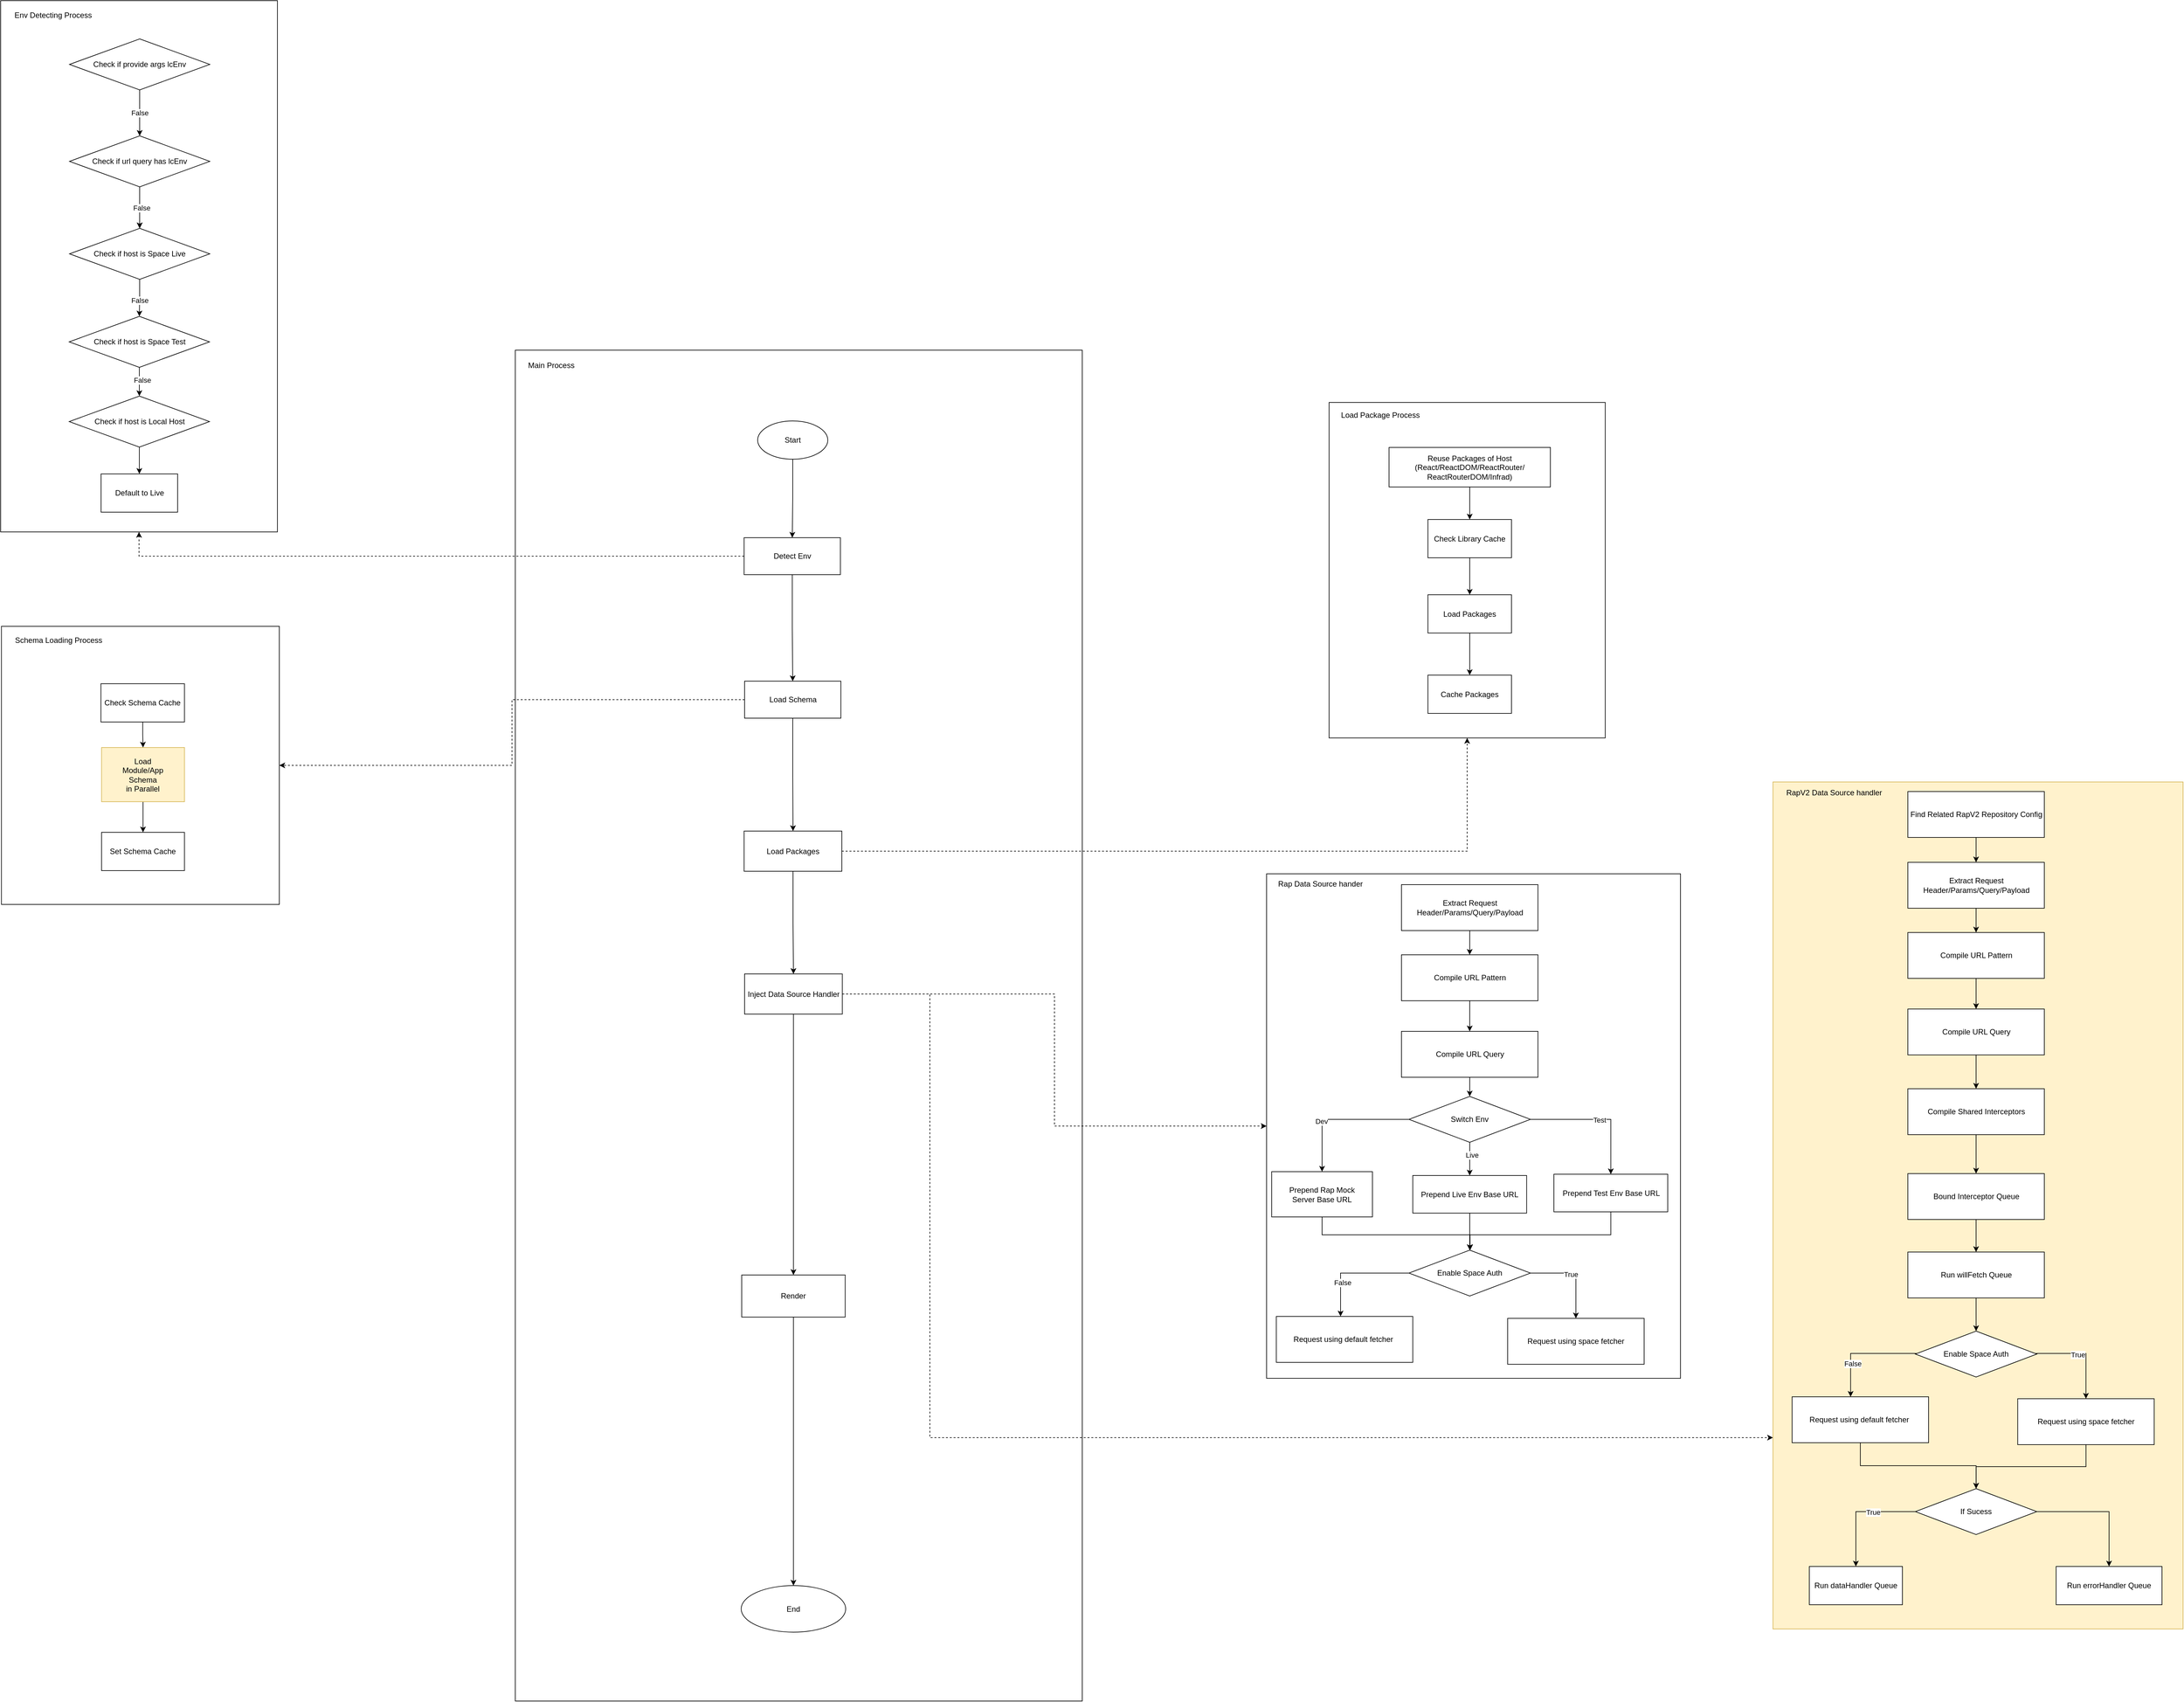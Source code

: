 <mxfile version="21.3.7" type="github">
  <diagram name="Page-1" id="h-ahOq1lyhNz10ORgpAL">
    <mxGraphModel dx="3775" dy="2668" grid="0" gridSize="10" guides="1" tooltips="1" connect="1" arrows="1" fold="1" page="0" pageScale="1" pageWidth="827" pageHeight="1169" math="0" shadow="0">
      <root>
        <mxCell id="0" />
        <mxCell id="1" parent="0" />
        <mxCell id="r_sYGjCmVXQHVw2-_Qh0-180" value="" style="rounded=0;whiteSpace=wrap;html=1;" vertex="1" parent="1">
          <mxGeometry x="-100" y="-488" width="889" height="2118" as="geometry" />
        </mxCell>
        <mxCell id="r_sYGjCmVXQHVw2-_Qh0-10" value="" style="edgeStyle=orthogonalEdgeStyle;rounded=0;orthogonalLoop=1;jettySize=auto;html=1;" edge="1" parent="1" source="r_sYGjCmVXQHVw2-_Qh0-5" target="r_sYGjCmVXQHVw2-_Qh0-9">
          <mxGeometry relative="1" as="geometry" />
        </mxCell>
        <mxCell id="r_sYGjCmVXQHVw2-_Qh0-63" style="edgeStyle=orthogonalEdgeStyle;rounded=0;orthogonalLoop=1;jettySize=auto;html=1;dashed=1;" edge="1" parent="1" source="r_sYGjCmVXQHVw2-_Qh0-5" target="r_sYGjCmVXQHVw2-_Qh0-12">
          <mxGeometry relative="1" as="geometry" />
        </mxCell>
        <mxCell id="r_sYGjCmVXQHVw2-_Qh0-5" value="Load Schema" style="rounded=0;whiteSpace=wrap;html=1;" vertex="1" parent="1">
          <mxGeometry x="259.5" y="31" width="151" height="58" as="geometry" />
        </mxCell>
        <mxCell id="r_sYGjCmVXQHVw2-_Qh0-1" value="Start" style="ellipse;whiteSpace=wrap;html=1;" vertex="1" parent="1">
          <mxGeometry x="280" y="-377" width="110" height="60" as="geometry" />
        </mxCell>
        <mxCell id="r_sYGjCmVXQHVw2-_Qh0-22" style="edgeStyle=orthogonalEdgeStyle;rounded=0;orthogonalLoop=1;jettySize=auto;html=1;dashed=1;" edge="1" parent="1" source="r_sYGjCmVXQHVw2-_Qh0-9" target="r_sYGjCmVXQHVw2-_Qh0-21">
          <mxGeometry relative="1" as="geometry" />
        </mxCell>
        <mxCell id="r_sYGjCmVXQHVw2-_Qh0-67" value="" style="edgeStyle=orthogonalEdgeStyle;rounded=0;orthogonalLoop=1;jettySize=auto;html=1;" edge="1" parent="1" source="r_sYGjCmVXQHVw2-_Qh0-9" target="r_sYGjCmVXQHVw2-_Qh0-66">
          <mxGeometry relative="1" as="geometry" />
        </mxCell>
        <mxCell id="r_sYGjCmVXQHVw2-_Qh0-9" value="Load Packages" style="rounded=0;whiteSpace=wrap;html=1;" vertex="1" parent="1">
          <mxGeometry x="258.75" y="266" width="153.25" height="63" as="geometry" />
        </mxCell>
        <mxCell id="r_sYGjCmVXQHVw2-_Qh0-12" value="" style="rounded=0;whiteSpace=wrap;html=1;" vertex="1" parent="1">
          <mxGeometry x="-905.75" y="-55" width="435.75" height="436" as="geometry" />
        </mxCell>
        <mxCell id="r_sYGjCmVXQHVw2-_Qh0-20" value="" style="edgeStyle=orthogonalEdgeStyle;rounded=0;orthogonalLoop=1;jettySize=auto;html=1;" edge="1" parent="1" source="r_sYGjCmVXQHVw2-_Qh0-13" target="r_sYGjCmVXQHVw2-_Qh0-19">
          <mxGeometry relative="1" as="geometry" />
        </mxCell>
        <mxCell id="r_sYGjCmVXQHVw2-_Qh0-13" value="Load &lt;br&gt;Module/App&lt;br&gt;Schema&lt;br&gt;in Parallel" style="rounded=0;whiteSpace=wrap;html=1;fillColor=#fff2cc;strokeColor=#d6b656;" vertex="1" parent="1">
          <mxGeometry x="-748.75" y="135" width="130" height="85" as="geometry" />
        </mxCell>
        <mxCell id="r_sYGjCmVXQHVw2-_Qh0-16" style="edgeStyle=orthogonalEdgeStyle;rounded=0;orthogonalLoop=1;jettySize=auto;html=1;" edge="1" parent="1" source="r_sYGjCmVXQHVw2-_Qh0-15" target="r_sYGjCmVXQHVw2-_Qh0-13">
          <mxGeometry relative="1" as="geometry" />
        </mxCell>
        <mxCell id="r_sYGjCmVXQHVw2-_Qh0-15" value="Check Schema Cache" style="rounded=0;whiteSpace=wrap;html=1;" vertex="1" parent="1">
          <mxGeometry x="-749.75" y="35" width="131" height="60" as="geometry" />
        </mxCell>
        <mxCell id="r_sYGjCmVXQHVw2-_Qh0-19" value="Set Schema Cache" style="rounded=0;whiteSpace=wrap;html=1;" vertex="1" parent="1">
          <mxGeometry x="-748.75" y="268" width="130" height="60" as="geometry" />
        </mxCell>
        <mxCell id="r_sYGjCmVXQHVw2-_Qh0-21" value="" style="rounded=0;whiteSpace=wrap;html=1;" vertex="1" parent="1">
          <mxGeometry x="1176" y="-406" width="433" height="526" as="geometry" />
        </mxCell>
        <mxCell id="r_sYGjCmVXQHVw2-_Qh0-27" style="edgeStyle=orthogonalEdgeStyle;rounded=0;orthogonalLoop=1;jettySize=auto;html=1;" edge="1" parent="1" source="r_sYGjCmVXQHVw2-_Qh0-23" target="r_sYGjCmVXQHVw2-_Qh0-26">
          <mxGeometry relative="1" as="geometry" />
        </mxCell>
        <mxCell id="r_sYGjCmVXQHVw2-_Qh0-23" value="Check Library Cache" style="rounded=0;whiteSpace=wrap;html=1;" vertex="1" parent="1">
          <mxGeometry x="1331" y="-222.5" width="131" height="60" as="geometry" />
        </mxCell>
        <mxCell id="r_sYGjCmVXQHVw2-_Qh0-25" style="edgeStyle=orthogonalEdgeStyle;rounded=0;orthogonalLoop=1;jettySize=auto;html=1;entryX=0.5;entryY=0;entryDx=0;entryDy=0;" edge="1" parent="1" source="r_sYGjCmVXQHVw2-_Qh0-24" target="r_sYGjCmVXQHVw2-_Qh0-23">
          <mxGeometry relative="1" as="geometry" />
        </mxCell>
        <mxCell id="r_sYGjCmVXQHVw2-_Qh0-24" value="Reuse Packages of Host&lt;br&gt;(React/ReactDOM/ReactRouter/&lt;br&gt;ReactRouterDOM/Infrad)" style="rounded=0;whiteSpace=wrap;html=1;" vertex="1" parent="1">
          <mxGeometry x="1270" y="-335.5" width="253" height="62" as="geometry" />
        </mxCell>
        <mxCell id="r_sYGjCmVXQHVw2-_Qh0-29" style="edgeStyle=orthogonalEdgeStyle;rounded=0;orthogonalLoop=1;jettySize=auto;html=1;entryX=0.5;entryY=0;entryDx=0;entryDy=0;" edge="1" parent="1" source="r_sYGjCmVXQHVw2-_Qh0-26" target="r_sYGjCmVXQHVw2-_Qh0-28">
          <mxGeometry relative="1" as="geometry" />
        </mxCell>
        <mxCell id="r_sYGjCmVXQHVw2-_Qh0-26" value="Load Packages" style="rounded=0;whiteSpace=wrap;html=1;" vertex="1" parent="1">
          <mxGeometry x="1331" y="-104.5" width="131" height="60" as="geometry" />
        </mxCell>
        <mxCell id="r_sYGjCmVXQHVw2-_Qh0-28" value="Cache Packages" style="rounded=0;whiteSpace=wrap;html=1;" vertex="1" parent="1">
          <mxGeometry x="1331" y="21.5" width="131" height="60" as="geometry" />
        </mxCell>
        <mxCell id="r_sYGjCmVXQHVw2-_Qh0-31" value="" style="edgeStyle=orthogonalEdgeStyle;rounded=0;orthogonalLoop=1;jettySize=auto;html=1;" edge="1" parent="1" source="r_sYGjCmVXQHVw2-_Qh0-1" target="r_sYGjCmVXQHVw2-_Qh0-30">
          <mxGeometry relative="1" as="geometry">
            <mxPoint x="335" y="-317" as="sourcePoint" />
            <mxPoint x="335" y="139" as="targetPoint" />
          </mxGeometry>
        </mxCell>
        <mxCell id="r_sYGjCmVXQHVw2-_Qh0-32" style="edgeStyle=orthogonalEdgeStyle;rounded=0;orthogonalLoop=1;jettySize=auto;html=1;" edge="1" parent="1" source="r_sYGjCmVXQHVw2-_Qh0-30" target="r_sYGjCmVXQHVw2-_Qh0-5">
          <mxGeometry relative="1" as="geometry" />
        </mxCell>
        <mxCell id="r_sYGjCmVXQHVw2-_Qh0-34" style="edgeStyle=orthogonalEdgeStyle;rounded=0;orthogonalLoop=1;jettySize=auto;html=1;dashed=1;" edge="1" parent="1" source="r_sYGjCmVXQHVw2-_Qh0-30" target="r_sYGjCmVXQHVw2-_Qh0-33">
          <mxGeometry relative="1" as="geometry" />
        </mxCell>
        <mxCell id="r_sYGjCmVXQHVw2-_Qh0-30" value="Detect Env" style="rounded=0;whiteSpace=wrap;html=1;" vertex="1" parent="1">
          <mxGeometry x="258.75" y="-194" width="151" height="58" as="geometry" />
        </mxCell>
        <mxCell id="r_sYGjCmVXQHVw2-_Qh0-33" value="" style="rounded=0;whiteSpace=wrap;html=1;" vertex="1" parent="1">
          <mxGeometry x="-907" y="-1036" width="434" height="833" as="geometry" />
        </mxCell>
        <mxCell id="r_sYGjCmVXQHVw2-_Qh0-46" value="False" style="edgeStyle=orthogonalEdgeStyle;rounded=0;orthogonalLoop=1;jettySize=auto;html=1;" edge="1" parent="1" source="r_sYGjCmVXQHVw2-_Qh0-42" target="r_sYGjCmVXQHVw2-_Qh0-45">
          <mxGeometry relative="1" as="geometry" />
        </mxCell>
        <mxCell id="r_sYGjCmVXQHVw2-_Qh0-42" value="Check if provide args lcEnv" style="rhombus;whiteSpace=wrap;html=1;" vertex="1" parent="1">
          <mxGeometry x="-799" y="-976" width="220" height="80" as="geometry" />
        </mxCell>
        <mxCell id="r_sYGjCmVXQHVw2-_Qh0-48" value="" style="edgeStyle=orthogonalEdgeStyle;rounded=0;orthogonalLoop=1;jettySize=auto;html=1;" edge="1" parent="1" source="r_sYGjCmVXQHVw2-_Qh0-45" target="r_sYGjCmVXQHVw2-_Qh0-47">
          <mxGeometry relative="1" as="geometry" />
        </mxCell>
        <mxCell id="r_sYGjCmVXQHVw2-_Qh0-53" value="" style="edgeStyle=orthogonalEdgeStyle;rounded=0;orthogonalLoop=1;jettySize=auto;html=1;" edge="1" parent="1" source="r_sYGjCmVXQHVw2-_Qh0-45" target="r_sYGjCmVXQHVw2-_Qh0-47">
          <mxGeometry relative="1" as="geometry" />
        </mxCell>
        <mxCell id="r_sYGjCmVXQHVw2-_Qh0-54" value="False" style="edgeLabel;html=1;align=center;verticalAlign=middle;resizable=0;points=[];" vertex="1" connectable="0" parent="r_sYGjCmVXQHVw2-_Qh0-53">
          <mxGeometry x="0.015" y="3" relative="1" as="geometry">
            <mxPoint as="offset" />
          </mxGeometry>
        </mxCell>
        <mxCell id="r_sYGjCmVXQHVw2-_Qh0-45" value="Check if url query has lcEnv" style="rhombus;whiteSpace=wrap;html=1;" vertex="1" parent="1">
          <mxGeometry x="-799" y="-824" width="220" height="80" as="geometry" />
        </mxCell>
        <mxCell id="r_sYGjCmVXQHVw2-_Qh0-50" value="" style="edgeStyle=orthogonalEdgeStyle;rounded=0;orthogonalLoop=1;jettySize=auto;html=1;" edge="1" parent="1" source="r_sYGjCmVXQHVw2-_Qh0-47" target="r_sYGjCmVXQHVw2-_Qh0-49">
          <mxGeometry relative="1" as="geometry" />
        </mxCell>
        <mxCell id="r_sYGjCmVXQHVw2-_Qh0-55" value="False" style="edgeLabel;html=1;align=center;verticalAlign=middle;resizable=0;points=[];" vertex="1" connectable="0" parent="r_sYGjCmVXQHVw2-_Qh0-50">
          <mxGeometry x="0.111" relative="1" as="geometry">
            <mxPoint y="1" as="offset" />
          </mxGeometry>
        </mxCell>
        <mxCell id="r_sYGjCmVXQHVw2-_Qh0-47" value="Check if host is Space Live" style="rhombus;whiteSpace=wrap;html=1;" vertex="1" parent="1">
          <mxGeometry x="-799" y="-679" width="220" height="80" as="geometry" />
        </mxCell>
        <mxCell id="r_sYGjCmVXQHVw2-_Qh0-52" value="" style="edgeStyle=orthogonalEdgeStyle;rounded=0;orthogonalLoop=1;jettySize=auto;html=1;" edge="1" parent="1" source="r_sYGjCmVXQHVw2-_Qh0-49" target="r_sYGjCmVXQHVw2-_Qh0-51">
          <mxGeometry relative="1" as="geometry" />
        </mxCell>
        <mxCell id="r_sYGjCmVXQHVw2-_Qh0-56" value="False" style="edgeLabel;html=1;align=center;verticalAlign=middle;resizable=0;points=[];" vertex="1" connectable="0" parent="r_sYGjCmVXQHVw2-_Qh0-52">
          <mxGeometry x="-0.111" y="4" relative="1" as="geometry">
            <mxPoint as="offset" />
          </mxGeometry>
        </mxCell>
        <mxCell id="r_sYGjCmVXQHVw2-_Qh0-49" value="Check if host is Space Test" style="rhombus;whiteSpace=wrap;html=1;" vertex="1" parent="1">
          <mxGeometry x="-799.5" y="-541" width="220" height="80" as="geometry" />
        </mxCell>
        <mxCell id="r_sYGjCmVXQHVw2-_Qh0-61" value="" style="edgeStyle=orthogonalEdgeStyle;rounded=0;orthogonalLoop=1;jettySize=auto;html=1;" edge="1" parent="1" source="r_sYGjCmVXQHVw2-_Qh0-51" target="r_sYGjCmVXQHVw2-_Qh0-60">
          <mxGeometry relative="1" as="geometry" />
        </mxCell>
        <mxCell id="r_sYGjCmVXQHVw2-_Qh0-51" value="Check if host is Local Host" style="rhombus;whiteSpace=wrap;html=1;" vertex="1" parent="1">
          <mxGeometry x="-799.5" y="-416" width="220" height="80" as="geometry" />
        </mxCell>
        <mxCell id="r_sYGjCmVXQHVw2-_Qh0-60" value="Default to Live" style="whiteSpace=wrap;html=1;" vertex="1" parent="1">
          <mxGeometry x="-749.5" y="-294" width="120" height="60" as="geometry" />
        </mxCell>
        <mxCell id="r_sYGjCmVXQHVw2-_Qh0-69" style="edgeStyle=orthogonalEdgeStyle;rounded=0;orthogonalLoop=1;jettySize=auto;html=1;dashed=1;" edge="1" parent="1" source="r_sYGjCmVXQHVw2-_Qh0-66" target="r_sYGjCmVXQHVw2-_Qh0-68">
          <mxGeometry relative="1" as="geometry" />
        </mxCell>
        <mxCell id="r_sYGjCmVXQHVw2-_Qh0-128" style="edgeStyle=orthogonalEdgeStyle;rounded=0;orthogonalLoop=1;jettySize=auto;html=1;dashed=1;" edge="1" parent="1" source="r_sYGjCmVXQHVw2-_Qh0-66" target="r_sYGjCmVXQHVw2-_Qh0-100">
          <mxGeometry relative="1" as="geometry">
            <Array as="points">
              <mxPoint x="550" y="522" />
              <mxPoint x="550" y="1217" />
            </Array>
          </mxGeometry>
        </mxCell>
        <mxCell id="r_sYGjCmVXQHVw2-_Qh0-177" value="" style="edgeStyle=orthogonalEdgeStyle;rounded=0;orthogonalLoop=1;jettySize=auto;html=1;" edge="1" parent="1" source="r_sYGjCmVXQHVw2-_Qh0-66" target="r_sYGjCmVXQHVw2-_Qh0-176">
          <mxGeometry relative="1" as="geometry" />
        </mxCell>
        <mxCell id="r_sYGjCmVXQHVw2-_Qh0-66" value="Inject Data Source Handler" style="rounded=0;whiteSpace=wrap;html=1;" vertex="1" parent="1">
          <mxGeometry x="259.5" y="490" width="153.25" height="63" as="geometry" />
        </mxCell>
        <mxCell id="r_sYGjCmVXQHVw2-_Qh0-68" value="" style="rounded=0;whiteSpace=wrap;html=1;" vertex="1" parent="1">
          <mxGeometry x="1078" y="333" width="649" height="791" as="geometry" />
        </mxCell>
        <mxCell id="r_sYGjCmVXQHVw2-_Qh0-70" value="Rap Data Source hander" style="text;strokeColor=none;align=center;fillColor=none;html=1;verticalAlign=middle;whiteSpace=wrap;rounded=0;" vertex="1" parent="1">
          <mxGeometry x="1081" y="335" width="163" height="27" as="geometry" />
        </mxCell>
        <mxCell id="r_sYGjCmVXQHVw2-_Qh0-80" style="edgeStyle=orthogonalEdgeStyle;rounded=0;orthogonalLoop=1;jettySize=auto;html=1;exitX=0;exitY=0.5;exitDx=0;exitDy=0;" edge="1" parent="1" source="r_sYGjCmVXQHVw2-_Qh0-71" target="r_sYGjCmVXQHVw2-_Qh0-79">
          <mxGeometry relative="1" as="geometry" />
        </mxCell>
        <mxCell id="r_sYGjCmVXQHVw2-_Qh0-81" value="Dev" style="edgeLabel;html=1;align=center;verticalAlign=middle;resizable=0;points=[];" vertex="1" connectable="0" parent="r_sYGjCmVXQHVw2-_Qh0-80">
          <mxGeometry x="0.27" y="-1" relative="1" as="geometry">
            <mxPoint as="offset" />
          </mxGeometry>
        </mxCell>
        <mxCell id="r_sYGjCmVXQHVw2-_Qh0-83" style="edgeStyle=orthogonalEdgeStyle;rounded=0;orthogonalLoop=1;jettySize=auto;html=1;" edge="1" parent="1" source="r_sYGjCmVXQHVw2-_Qh0-71" target="r_sYGjCmVXQHVw2-_Qh0-82">
          <mxGeometry relative="1" as="geometry" />
        </mxCell>
        <mxCell id="r_sYGjCmVXQHVw2-_Qh0-87" value="Live" style="edgeLabel;html=1;align=center;verticalAlign=middle;resizable=0;points=[];" vertex="1" connectable="0" parent="r_sYGjCmVXQHVw2-_Qh0-83">
          <mxGeometry x="-0.231" y="3" relative="1" as="geometry">
            <mxPoint as="offset" />
          </mxGeometry>
        </mxCell>
        <mxCell id="r_sYGjCmVXQHVw2-_Qh0-85" style="edgeStyle=orthogonalEdgeStyle;rounded=0;orthogonalLoop=1;jettySize=auto;html=1;" edge="1" parent="1" source="r_sYGjCmVXQHVw2-_Qh0-71" target="r_sYGjCmVXQHVw2-_Qh0-84">
          <mxGeometry relative="1" as="geometry" />
        </mxCell>
        <mxCell id="r_sYGjCmVXQHVw2-_Qh0-86" value="Test" style="edgeLabel;html=1;align=center;verticalAlign=middle;resizable=0;points=[];" vertex="1" connectable="0" parent="r_sYGjCmVXQHVw2-_Qh0-85">
          <mxGeometry x="0.02" y="-1" relative="1" as="geometry">
            <mxPoint as="offset" />
          </mxGeometry>
        </mxCell>
        <mxCell id="r_sYGjCmVXQHVw2-_Qh0-71" value="Switch Env" style="rhombus;whiteSpace=wrap;html=1;" vertex="1" parent="1">
          <mxGeometry x="1301.25" y="682" width="190.5" height="72" as="geometry" />
        </mxCell>
        <mxCell id="r_sYGjCmVXQHVw2-_Qh0-77" style="edgeStyle=orthogonalEdgeStyle;rounded=0;orthogonalLoop=1;jettySize=auto;html=1;" edge="1" parent="1" source="r_sYGjCmVXQHVw2-_Qh0-72" target="r_sYGjCmVXQHVw2-_Qh0-76">
          <mxGeometry relative="1" as="geometry" />
        </mxCell>
        <mxCell id="r_sYGjCmVXQHVw2-_Qh0-72" value="Compile URL Pattern" style="rounded=0;whiteSpace=wrap;html=1;" vertex="1" parent="1">
          <mxGeometry x="1289.5" y="460" width="214" height="72" as="geometry" />
        </mxCell>
        <mxCell id="r_sYGjCmVXQHVw2-_Qh0-74" value="" style="edgeStyle=orthogonalEdgeStyle;rounded=0;orthogonalLoop=1;jettySize=auto;html=1;" edge="1" parent="1" source="r_sYGjCmVXQHVw2-_Qh0-73" target="r_sYGjCmVXQHVw2-_Qh0-72">
          <mxGeometry relative="1" as="geometry" />
        </mxCell>
        <mxCell id="r_sYGjCmVXQHVw2-_Qh0-73" value="Extract Request Header/Params/Query/Payload" style="rounded=0;whiteSpace=wrap;html=1;" vertex="1" parent="1">
          <mxGeometry x="1289.5" y="350" width="214" height="72" as="geometry" />
        </mxCell>
        <mxCell id="r_sYGjCmVXQHVw2-_Qh0-78" style="edgeStyle=orthogonalEdgeStyle;rounded=0;orthogonalLoop=1;jettySize=auto;html=1;" edge="1" parent="1" source="r_sYGjCmVXQHVw2-_Qh0-76" target="r_sYGjCmVXQHVw2-_Qh0-71">
          <mxGeometry relative="1" as="geometry" />
        </mxCell>
        <mxCell id="r_sYGjCmVXQHVw2-_Qh0-76" value="Compile URL Query" style="rounded=0;whiteSpace=wrap;html=1;" vertex="1" parent="1">
          <mxGeometry x="1289.5" y="580" width="214" height="72" as="geometry" />
        </mxCell>
        <mxCell id="r_sYGjCmVXQHVw2-_Qh0-90" style="edgeStyle=orthogonalEdgeStyle;rounded=0;orthogonalLoop=1;jettySize=auto;html=1;" edge="1" parent="1" source="r_sYGjCmVXQHVw2-_Qh0-79" target="r_sYGjCmVXQHVw2-_Qh0-89">
          <mxGeometry relative="1" as="geometry">
            <Array as="points">
              <mxPoint x="1165" y="899" />
              <mxPoint x="1397" y="899" />
            </Array>
          </mxGeometry>
        </mxCell>
        <mxCell id="r_sYGjCmVXQHVw2-_Qh0-79" value="Prepend Rap Mock &lt;br&gt;Server Base URL" style="rounded=0;whiteSpace=wrap;html=1;" vertex="1" parent="1">
          <mxGeometry x="1086" y="800" width="158" height="71" as="geometry" />
        </mxCell>
        <mxCell id="r_sYGjCmVXQHVw2-_Qh0-92" style="edgeStyle=orthogonalEdgeStyle;rounded=0;orthogonalLoop=1;jettySize=auto;html=1;" edge="1" parent="1" source="r_sYGjCmVXQHVw2-_Qh0-82" target="r_sYGjCmVXQHVw2-_Qh0-89">
          <mxGeometry relative="1" as="geometry" />
        </mxCell>
        <mxCell id="r_sYGjCmVXQHVw2-_Qh0-82" value="Prepend Live Env Base URL" style="rounded=0;whiteSpace=wrap;html=1;" vertex="1" parent="1">
          <mxGeometry x="1307.25" y="806" width="178.5" height="59" as="geometry" />
        </mxCell>
        <mxCell id="r_sYGjCmVXQHVw2-_Qh0-94" style="edgeStyle=orthogonalEdgeStyle;rounded=0;orthogonalLoop=1;jettySize=auto;html=1;" edge="1" parent="1" source="r_sYGjCmVXQHVw2-_Qh0-84" target="r_sYGjCmVXQHVw2-_Qh0-89">
          <mxGeometry relative="1" as="geometry">
            <Array as="points">
              <mxPoint x="1618" y="899" />
              <mxPoint x="1397" y="899" />
            </Array>
          </mxGeometry>
        </mxCell>
        <mxCell id="r_sYGjCmVXQHVw2-_Qh0-84" value="Prepend Test Env Base URL" style="rounded=0;whiteSpace=wrap;html=1;" vertex="1" parent="1">
          <mxGeometry x="1528.5" y="804" width="178.5" height="59" as="geometry" />
        </mxCell>
        <mxCell id="r_sYGjCmVXQHVw2-_Qh0-88" value="Request using space fetcher" style="rounded=0;whiteSpace=wrap;html=1;" vertex="1" parent="1">
          <mxGeometry x="1456" y="1030" width="214" height="72" as="geometry" />
        </mxCell>
        <mxCell id="r_sYGjCmVXQHVw2-_Qh0-98" style="edgeStyle=orthogonalEdgeStyle;rounded=0;orthogonalLoop=1;jettySize=auto;html=1;" edge="1" parent="1" source="r_sYGjCmVXQHVw2-_Qh0-89" target="r_sYGjCmVXQHVw2-_Qh0-88">
          <mxGeometry relative="1" as="geometry">
            <Array as="points">
              <mxPoint x="1563" y="959" />
            </Array>
          </mxGeometry>
        </mxCell>
        <mxCell id="r_sYGjCmVXQHVw2-_Qh0-99" value="True" style="edgeLabel;html=1;align=center;verticalAlign=middle;resizable=0;points=[];" vertex="1" connectable="0" parent="r_sYGjCmVXQHVw2-_Qh0-98">
          <mxGeometry x="-0.111" y="-2" relative="1" as="geometry">
            <mxPoint as="offset" />
          </mxGeometry>
        </mxCell>
        <mxCell id="r_sYGjCmVXQHVw2-_Qh0-158" style="edgeStyle=orthogonalEdgeStyle;rounded=0;orthogonalLoop=1;jettySize=auto;html=1;" edge="1" parent="1" source="r_sYGjCmVXQHVw2-_Qh0-89" target="r_sYGjCmVXQHVw2-_Qh0-95">
          <mxGeometry relative="1" as="geometry">
            <Array as="points">
              <mxPoint x="1194" y="959" />
            </Array>
          </mxGeometry>
        </mxCell>
        <mxCell id="r_sYGjCmVXQHVw2-_Qh0-159" value="False" style="edgeLabel;html=1;align=center;verticalAlign=middle;resizable=0;points=[];" vertex="1" connectable="0" parent="r_sYGjCmVXQHVw2-_Qh0-158">
          <mxGeometry x="0.387" y="3" relative="1" as="geometry">
            <mxPoint as="offset" />
          </mxGeometry>
        </mxCell>
        <mxCell id="r_sYGjCmVXQHVw2-_Qh0-89" value="Enable Space Auth" style="rhombus;whiteSpace=wrap;html=1;" vertex="1" parent="1">
          <mxGeometry x="1301.25" y="923" width="190.5" height="72" as="geometry" />
        </mxCell>
        <mxCell id="r_sYGjCmVXQHVw2-_Qh0-95" value="Request using default fetcher&amp;nbsp;" style="rounded=0;whiteSpace=wrap;html=1;" vertex="1" parent="1">
          <mxGeometry x="1093.25" y="1027" width="214" height="72" as="geometry" />
        </mxCell>
        <mxCell id="r_sYGjCmVXQHVw2-_Qh0-100" value="" style="rounded=0;whiteSpace=wrap;html=1;fillColor=#fff2cc;strokeColor=#d6b656;" vertex="1" parent="1">
          <mxGeometry x="1872" y="189" width="643" height="1328" as="geometry" />
        </mxCell>
        <mxCell id="r_sYGjCmVXQHVw2-_Qh0-101" value="RapV2 Data Source handler" style="text;strokeColor=none;align=center;fillColor=none;html=1;verticalAlign=middle;whiteSpace=wrap;rounded=0;" vertex="1" parent="1">
          <mxGeometry x="1877" y="191" width="182" height="30" as="geometry" />
        </mxCell>
        <mxCell id="r_sYGjCmVXQHVw2-_Qh0-147" style="edgeStyle=orthogonalEdgeStyle;rounded=0;orthogonalLoop=1;jettySize=auto;html=1;" edge="1" parent="1" source="r_sYGjCmVXQHVw2-_Qh0-110" target="r_sYGjCmVXQHVw2-_Qh0-114">
          <mxGeometry relative="1" as="geometry" />
        </mxCell>
        <mxCell id="r_sYGjCmVXQHVw2-_Qh0-110" value="Compile URL Pattern" style="rounded=0;whiteSpace=wrap;html=1;" vertex="1" parent="1">
          <mxGeometry x="2083.5" y="425" width="214" height="72" as="geometry" />
        </mxCell>
        <mxCell id="r_sYGjCmVXQHVw2-_Qh0-111" value="" style="edgeStyle=orthogonalEdgeStyle;rounded=0;orthogonalLoop=1;jettySize=auto;html=1;" edge="1" parent="1" source="r_sYGjCmVXQHVw2-_Qh0-112" target="r_sYGjCmVXQHVw2-_Qh0-110">
          <mxGeometry relative="1" as="geometry" />
        </mxCell>
        <mxCell id="r_sYGjCmVXQHVw2-_Qh0-112" value="Extract Request Header/Params/Query/Payload" style="rounded=0;whiteSpace=wrap;html=1;" vertex="1" parent="1">
          <mxGeometry x="2083.5" y="315" width="214" height="72" as="geometry" />
        </mxCell>
        <mxCell id="r_sYGjCmVXQHVw2-_Qh0-149" value="" style="edgeStyle=orthogonalEdgeStyle;rounded=0;orthogonalLoop=1;jettySize=auto;html=1;" edge="1" parent="1" source="r_sYGjCmVXQHVw2-_Qh0-114" target="r_sYGjCmVXQHVw2-_Qh0-148">
          <mxGeometry relative="1" as="geometry" />
        </mxCell>
        <mxCell id="r_sYGjCmVXQHVw2-_Qh0-114" value="Compile URL Query" style="rounded=0;whiteSpace=wrap;html=1;" vertex="1" parent="1">
          <mxGeometry x="2083.5" y="545" width="214" height="72" as="geometry" />
        </mxCell>
        <mxCell id="r_sYGjCmVXQHVw2-_Qh0-122" style="edgeStyle=orthogonalEdgeStyle;rounded=0;orthogonalLoop=1;jettySize=auto;html=1;" edge="1" parent="1" target="r_sYGjCmVXQHVw2-_Qh0-127">
          <mxGeometry relative="1" as="geometry">
            <Array as="points">
              <mxPoint x="1619" y="1807" />
            </Array>
            <mxPoint x="1701.542" y="1807" as="sourcePoint" />
          </mxGeometry>
        </mxCell>
        <mxCell id="r_sYGjCmVXQHVw2-_Qh0-123" value="False" style="edgeLabel;html=1;align=center;verticalAlign=middle;resizable=0;points=[];" vertex="1" connectable="0" parent="r_sYGjCmVXQHVw2-_Qh0-122">
          <mxGeometry x="-0.247" y="4" relative="1" as="geometry">
            <mxPoint as="offset" />
          </mxGeometry>
        </mxCell>
        <mxCell id="r_sYGjCmVXQHVw2-_Qh0-124" style="edgeStyle=orthogonalEdgeStyle;rounded=0;orthogonalLoop=1;jettySize=auto;html=1;" edge="1" parent="1" target="r_sYGjCmVXQHVw2-_Qh0-121">
          <mxGeometry relative="1" as="geometry">
            <Array as="points">
              <mxPoint x="1958" y="1809" />
            </Array>
            <mxPoint x="1886.75" y="1809" as="sourcePoint" />
          </mxGeometry>
        </mxCell>
        <mxCell id="r_sYGjCmVXQHVw2-_Qh0-125" value="True" style="edgeLabel;html=1;align=center;verticalAlign=middle;resizable=0;points=[];" vertex="1" connectable="0" parent="r_sYGjCmVXQHVw2-_Qh0-124">
          <mxGeometry x="-0.111" y="-2" relative="1" as="geometry">
            <mxPoint as="offset" />
          </mxGeometry>
        </mxCell>
        <mxCell id="r_sYGjCmVXQHVw2-_Qh0-146" style="edgeStyle=orthogonalEdgeStyle;rounded=0;orthogonalLoop=1;jettySize=auto;html=1;" edge="1" parent="1" source="r_sYGjCmVXQHVw2-_Qh0-145" target="r_sYGjCmVXQHVw2-_Qh0-112">
          <mxGeometry relative="1" as="geometry" />
        </mxCell>
        <mxCell id="r_sYGjCmVXQHVw2-_Qh0-145" value="Find Related RapV2 Repository Config" style="rounded=0;whiteSpace=wrap;html=1;" vertex="1" parent="1">
          <mxGeometry x="2083.5" y="204" width="214" height="72" as="geometry" />
        </mxCell>
        <mxCell id="r_sYGjCmVXQHVw2-_Qh0-152" value="" style="edgeStyle=orthogonalEdgeStyle;rounded=0;orthogonalLoop=1;jettySize=auto;html=1;" edge="1" parent="1" source="r_sYGjCmVXQHVw2-_Qh0-148" target="r_sYGjCmVXQHVw2-_Qh0-151">
          <mxGeometry relative="1" as="geometry" />
        </mxCell>
        <mxCell id="r_sYGjCmVXQHVw2-_Qh0-148" value="Compile Shared Interceptors" style="rounded=0;whiteSpace=wrap;html=1;" vertex="1" parent="1">
          <mxGeometry x="2083.5" y="670" width="214" height="72" as="geometry" />
        </mxCell>
        <mxCell id="r_sYGjCmVXQHVw2-_Qh0-154" style="edgeStyle=orthogonalEdgeStyle;rounded=0;orthogonalLoop=1;jettySize=auto;html=1;entryX=0.5;entryY=0;entryDx=0;entryDy=0;" edge="1" parent="1" source="r_sYGjCmVXQHVw2-_Qh0-151" target="r_sYGjCmVXQHVw2-_Qh0-153">
          <mxGeometry relative="1" as="geometry" />
        </mxCell>
        <mxCell id="r_sYGjCmVXQHVw2-_Qh0-151" value="Bound Interceptor Queue" style="rounded=0;whiteSpace=wrap;html=1;" vertex="1" parent="1">
          <mxGeometry x="2083.5" y="803" width="214" height="72" as="geometry" />
        </mxCell>
        <mxCell id="r_sYGjCmVXQHVw2-_Qh0-167" style="edgeStyle=orthogonalEdgeStyle;rounded=0;orthogonalLoop=1;jettySize=auto;html=1;" edge="1" parent="1" source="r_sYGjCmVXQHVw2-_Qh0-153" target="r_sYGjCmVXQHVw2-_Qh0-165">
          <mxGeometry relative="1" as="geometry" />
        </mxCell>
        <mxCell id="r_sYGjCmVXQHVw2-_Qh0-153" value="Run willFetch Queue" style="rounded=0;whiteSpace=wrap;html=1;" vertex="1" parent="1">
          <mxGeometry x="2083.5" y="926" width="214" height="72" as="geometry" />
        </mxCell>
        <mxCell id="r_sYGjCmVXQHVw2-_Qh0-170" style="edgeStyle=orthogonalEdgeStyle;rounded=0;orthogonalLoop=1;jettySize=auto;html=1;" edge="1" parent="1" source="r_sYGjCmVXQHVw2-_Qh0-160" target="r_sYGjCmVXQHVw2-_Qh0-168">
          <mxGeometry relative="1" as="geometry" />
        </mxCell>
        <mxCell id="r_sYGjCmVXQHVw2-_Qh0-160" value="Request using space fetcher" style="rounded=0;whiteSpace=wrap;html=1;" vertex="1" parent="1">
          <mxGeometry x="2255.75" y="1156" width="214" height="72" as="geometry" />
        </mxCell>
        <mxCell id="r_sYGjCmVXQHVw2-_Qh0-161" style="edgeStyle=orthogonalEdgeStyle;rounded=0;orthogonalLoop=1;jettySize=auto;html=1;" edge="1" parent="1" source="r_sYGjCmVXQHVw2-_Qh0-165" target="r_sYGjCmVXQHVw2-_Qh0-160">
          <mxGeometry relative="1" as="geometry">
            <Array as="points">
              <mxPoint x="2362.75" y="1085" />
            </Array>
          </mxGeometry>
        </mxCell>
        <mxCell id="r_sYGjCmVXQHVw2-_Qh0-162" value="True" style="edgeLabel;html=1;align=center;verticalAlign=middle;resizable=0;points=[];" vertex="1" connectable="0" parent="r_sYGjCmVXQHVw2-_Qh0-161">
          <mxGeometry x="-0.111" y="-2" relative="1" as="geometry">
            <mxPoint as="offset" />
          </mxGeometry>
        </mxCell>
        <mxCell id="r_sYGjCmVXQHVw2-_Qh0-163" style="edgeStyle=orthogonalEdgeStyle;rounded=0;orthogonalLoop=1;jettySize=auto;html=1;" edge="1" parent="1" source="r_sYGjCmVXQHVw2-_Qh0-165" target="r_sYGjCmVXQHVw2-_Qh0-166">
          <mxGeometry relative="1" as="geometry">
            <Array as="points">
              <mxPoint x="1993.75" y="1085" />
            </Array>
          </mxGeometry>
        </mxCell>
        <mxCell id="r_sYGjCmVXQHVw2-_Qh0-164" value="False" style="edgeLabel;html=1;align=center;verticalAlign=middle;resizable=0;points=[];" vertex="1" connectable="0" parent="r_sYGjCmVXQHVw2-_Qh0-163">
          <mxGeometry x="0.387" y="3" relative="1" as="geometry">
            <mxPoint as="offset" />
          </mxGeometry>
        </mxCell>
        <mxCell id="r_sYGjCmVXQHVw2-_Qh0-165" value="Enable Space Auth" style="rhombus;whiteSpace=wrap;html=1;" vertex="1" parent="1">
          <mxGeometry x="2095.25" y="1050" width="190.5" height="72" as="geometry" />
        </mxCell>
        <mxCell id="r_sYGjCmVXQHVw2-_Qh0-169" style="edgeStyle=orthogonalEdgeStyle;rounded=0;orthogonalLoop=1;jettySize=auto;html=1;" edge="1" parent="1" source="r_sYGjCmVXQHVw2-_Qh0-166" target="r_sYGjCmVXQHVw2-_Qh0-168">
          <mxGeometry relative="1" as="geometry" />
        </mxCell>
        <mxCell id="r_sYGjCmVXQHVw2-_Qh0-166" value="Request using default fetcher&amp;nbsp;" style="rounded=0;whiteSpace=wrap;html=1;" vertex="1" parent="1">
          <mxGeometry x="1902" y="1153" width="214" height="72" as="geometry" />
        </mxCell>
        <mxCell id="r_sYGjCmVXQHVw2-_Qh0-172" value="" style="edgeStyle=orthogonalEdgeStyle;rounded=0;orthogonalLoop=1;jettySize=auto;html=1;" edge="1" parent="1" source="r_sYGjCmVXQHVw2-_Qh0-168" target="r_sYGjCmVXQHVw2-_Qh0-171">
          <mxGeometry relative="1" as="geometry" />
        </mxCell>
        <mxCell id="r_sYGjCmVXQHVw2-_Qh0-173" value="True" style="edgeLabel;html=1;align=center;verticalAlign=middle;resizable=0;points=[];" vertex="1" connectable="0" parent="r_sYGjCmVXQHVw2-_Qh0-172">
          <mxGeometry x="-0.25" y="1" relative="1" as="geometry">
            <mxPoint as="offset" />
          </mxGeometry>
        </mxCell>
        <mxCell id="r_sYGjCmVXQHVw2-_Qh0-175" value="" style="edgeStyle=orthogonalEdgeStyle;rounded=0;orthogonalLoop=1;jettySize=auto;html=1;" edge="1" parent="1" source="r_sYGjCmVXQHVw2-_Qh0-168" target="r_sYGjCmVXQHVw2-_Qh0-174">
          <mxGeometry relative="1" as="geometry" />
        </mxCell>
        <mxCell id="r_sYGjCmVXQHVw2-_Qh0-168" value="If Sucess" style="rhombus;whiteSpace=wrap;html=1;" vertex="1" parent="1">
          <mxGeometry x="2095.25" y="1297" width="190.5" height="72" as="geometry" />
        </mxCell>
        <mxCell id="r_sYGjCmVXQHVw2-_Qh0-171" value="Run dataHandler Queue" style="whiteSpace=wrap;html=1;" vertex="1" parent="1">
          <mxGeometry x="1929" y="1419" width="146" height="60" as="geometry" />
        </mxCell>
        <mxCell id="r_sYGjCmVXQHVw2-_Qh0-174" value="Run errorHandler Queue" style="whiteSpace=wrap;html=1;" vertex="1" parent="1">
          <mxGeometry x="2316" y="1419" width="166" height="60" as="geometry" />
        </mxCell>
        <mxCell id="r_sYGjCmVXQHVw2-_Qh0-179" value="" style="edgeStyle=orthogonalEdgeStyle;rounded=0;orthogonalLoop=1;jettySize=auto;html=1;" edge="1" parent="1" source="r_sYGjCmVXQHVw2-_Qh0-176" target="r_sYGjCmVXQHVw2-_Qh0-178">
          <mxGeometry relative="1" as="geometry" />
        </mxCell>
        <mxCell id="r_sYGjCmVXQHVw2-_Qh0-176" value="Render" style="whiteSpace=wrap;html=1;rounded=0;" vertex="1" parent="1">
          <mxGeometry x="254.99" y="962" width="162.26" height="66" as="geometry" />
        </mxCell>
        <mxCell id="r_sYGjCmVXQHVw2-_Qh0-178" value="End" style="ellipse;whiteSpace=wrap;html=1;rounded=0;" vertex="1" parent="1">
          <mxGeometry x="254.18" y="1449" width="163.88" height="73" as="geometry" />
        </mxCell>
        <mxCell id="r_sYGjCmVXQHVw2-_Qh0-181" value="Main Process" style="text;strokeColor=none;align=center;fillColor=none;html=1;verticalAlign=middle;whiteSpace=wrap;rounded=0;" vertex="1" parent="1">
          <mxGeometry x="-100" y="-484" width="113" height="40" as="geometry" />
        </mxCell>
        <mxCell id="r_sYGjCmVXQHVw2-_Qh0-182" value="Load Package Process" style="text;strokeColor=none;align=center;fillColor=none;html=1;verticalAlign=middle;whiteSpace=wrap;rounded=0;" vertex="1" parent="1">
          <mxGeometry x="1176" y="-403" width="161" height="33" as="geometry" />
        </mxCell>
        <mxCell id="r_sYGjCmVXQHVw2-_Qh0-183" value="Env Detecting Process" style="text;strokeColor=none;align=center;fillColor=none;html=1;verticalAlign=middle;whiteSpace=wrap;rounded=0;" vertex="1" parent="1">
          <mxGeometry x="-905.75" y="-1031" width="162.75" height="35" as="geometry" />
        </mxCell>
        <mxCell id="r_sYGjCmVXQHVw2-_Qh0-184" value="Schema Loading Process" style="text;strokeColor=none;align=center;fillColor=none;html=1;verticalAlign=middle;whiteSpace=wrap;rounded=0;" vertex="1" parent="1">
          <mxGeometry x="-900" y="-50" width="168" height="34" as="geometry" />
        </mxCell>
      </root>
    </mxGraphModel>
  </diagram>
</mxfile>
